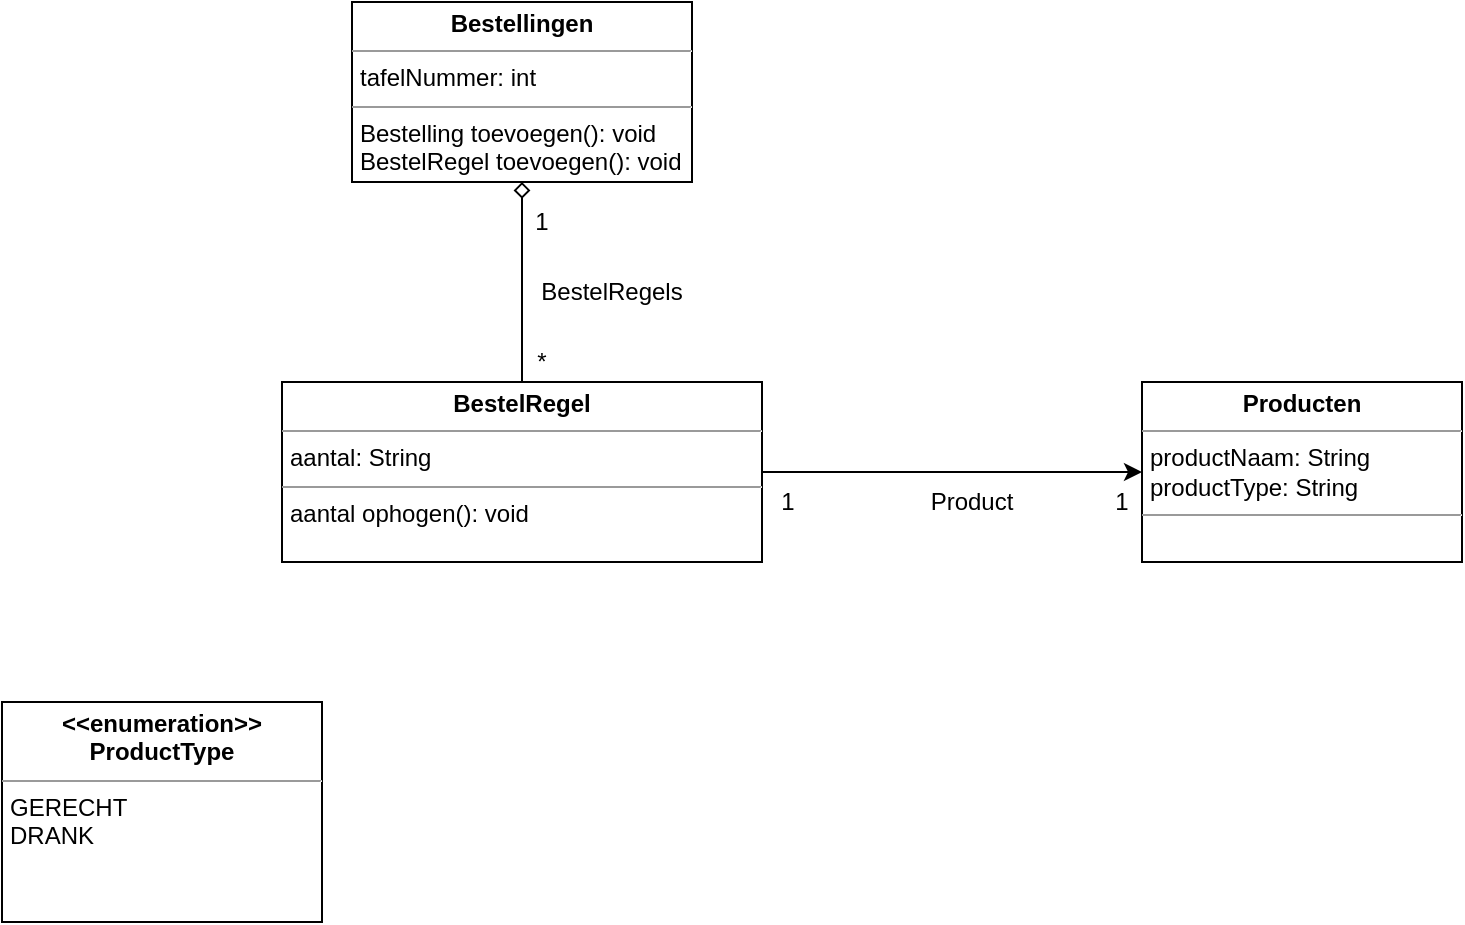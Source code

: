 <mxfile version="15.7.3" type="device"><diagram id="Dpo0BysFUHlEDQWHIDRA" name="Page-1"><mxGraphModel dx="1104" dy="765" grid="1" gridSize="10" guides="1" tooltips="1" connect="1" arrows="1" fold="1" page="1" pageScale="1" pageWidth="850" pageHeight="1100" math="0" shadow="0"><root><mxCell id="0"/><mxCell id="1" parent="0"/><mxCell id="QdfYRC2bH6grC0J3nf3h-10" style="edgeStyle=orthogonalEdgeStyle;rounded=0;orthogonalLoop=1;jettySize=auto;html=1;exitX=0.5;exitY=0;exitDx=0;exitDy=0;entryX=0.5;entryY=1;entryDx=0;entryDy=0;endArrow=diamond;endFill=0;" edge="1" parent="1" source="QdfYRC2bH6grC0J3nf3h-6" target="QdfYRC2bH6grC0J3nf3h-5"><mxGeometry relative="1" as="geometry"/></mxCell><mxCell id="QdfYRC2bH6grC0J3nf3h-5" value="&lt;p style=&quot;margin: 0px ; margin-top: 4px ; text-align: center&quot;&gt;&lt;b&gt;Bestellingen&lt;/b&gt;&lt;/p&gt;&lt;hr size=&quot;1&quot;&gt;&lt;p style=&quot;margin: 0px ; margin-left: 4px&quot;&gt;tafelNummer: int&lt;/p&gt;&lt;hr size=&quot;1&quot;&gt;&lt;p style=&quot;margin: 0px ; margin-left: 4px&quot;&gt;Bestelling toevoegen(): void&lt;/p&gt;&lt;p style=&quot;margin: 0px ; margin-left: 4px&quot;&gt;BestelRegel toevoegen(): void&lt;br&gt;&lt;/p&gt;" style="verticalAlign=top;align=left;overflow=fill;fontSize=12;fontFamily=Helvetica;html=1;" vertex="1" parent="1"><mxGeometry x="195" y="170" width="170" height="90" as="geometry"/></mxCell><mxCell id="QdfYRC2bH6grC0J3nf3h-11" style="edgeStyle=orthogonalEdgeStyle;rounded=0;orthogonalLoop=1;jettySize=auto;html=1;exitX=1;exitY=0.5;exitDx=0;exitDy=0;entryX=0;entryY=0.5;entryDx=0;entryDy=0;" edge="1" parent="1" source="QdfYRC2bH6grC0J3nf3h-6" target="QdfYRC2bH6grC0J3nf3h-7"><mxGeometry relative="1" as="geometry"/></mxCell><mxCell id="QdfYRC2bH6grC0J3nf3h-6" value="&lt;p style=&quot;margin: 0px ; margin-top: 4px ; text-align: center&quot;&gt;&lt;b&gt;BestelRegel&lt;/b&gt;&lt;/p&gt;&lt;hr size=&quot;1&quot;&gt;&lt;p style=&quot;margin: 0px ; margin-left: 4px&quot;&gt;aantal: String&lt;/p&gt;&lt;hr size=&quot;1&quot;&gt;&lt;p style=&quot;margin: 0px ; margin-left: 4px&quot;&gt;aantal ophogen(): void&lt;/p&gt;" style="verticalAlign=top;align=left;overflow=fill;fontSize=12;fontFamily=Helvetica;html=1;" vertex="1" parent="1"><mxGeometry x="160" y="360" width="240" height="90" as="geometry"/></mxCell><mxCell id="QdfYRC2bH6grC0J3nf3h-7" value="&lt;p style=&quot;margin: 0px ; margin-top: 4px ; text-align: center&quot;&gt;&lt;b&gt;Producten&lt;/b&gt;&lt;/p&gt;&lt;hr size=&quot;1&quot;&gt;&lt;p style=&quot;margin: 0px ; margin-left: 4px&quot;&gt;productNaam: String&lt;/p&gt;&lt;p style=&quot;margin: 0px ; margin-left: 4px&quot;&gt;productType: String&lt;/p&gt;&lt;hr size=&quot;1&quot;&gt;&lt;p style=&quot;margin: 0px ; margin-left: 4px&quot;&gt;&lt;br&gt;&lt;/p&gt;" style="verticalAlign=top;align=left;overflow=fill;fontSize=12;fontFamily=Helvetica;html=1;" vertex="1" parent="1"><mxGeometry x="590" y="360" width="160" height="90" as="geometry"/></mxCell><mxCell id="QdfYRC2bH6grC0J3nf3h-8" value="&lt;p style=&quot;margin: 0px ; margin-top: 4px ; text-align: center&quot;&gt;&lt;b&gt;&amp;lt;&amp;lt;enumeration&amp;gt;&amp;gt;&lt;br&gt;ProductType&lt;/b&gt;&lt;/p&gt;&lt;hr size=&quot;1&quot;&gt;&lt;p style=&quot;margin: 0px ; margin-left: 4px&quot;&gt;GERECHT&lt;/p&gt;&lt;p style=&quot;margin: 0px ; margin-left: 4px&quot;&gt;&lt;/p&gt;&lt;p style=&quot;margin: 0px ; margin-left: 4px&quot;&gt;DRANK&lt;/p&gt;" style="verticalAlign=top;align=left;overflow=fill;fontSize=12;fontFamily=Helvetica;html=1;" vertex="1" parent="1"><mxGeometry x="20" y="520" width="160" height="110" as="geometry"/></mxCell><mxCell id="QdfYRC2bH6grC0J3nf3h-12" value="1" style="text;html=1;strokeColor=none;fillColor=none;align=center;verticalAlign=middle;whiteSpace=wrap;rounded=0;" vertex="1" parent="1"><mxGeometry x="280" y="270" width="20" height="20" as="geometry"/></mxCell><mxCell id="QdfYRC2bH6grC0J3nf3h-13" value="*" style="text;html=1;strokeColor=none;fillColor=none;align=center;verticalAlign=middle;whiteSpace=wrap;rounded=0;" vertex="1" parent="1"><mxGeometry x="280" y="340" width="20" height="20" as="geometry"/></mxCell><mxCell id="QdfYRC2bH6grC0J3nf3h-15" value="1" style="text;html=1;strokeColor=none;fillColor=none;align=center;verticalAlign=middle;whiteSpace=wrap;rounded=0;" vertex="1" parent="1"><mxGeometry x="570" y="410" width="20" height="20" as="geometry"/></mxCell><mxCell id="QdfYRC2bH6grC0J3nf3h-16" value="1" style="text;html=1;strokeColor=none;fillColor=none;align=center;verticalAlign=middle;whiteSpace=wrap;rounded=0;" vertex="1" parent="1"><mxGeometry x="402.5" y="410" width="20" height="20" as="geometry"/></mxCell><mxCell id="QdfYRC2bH6grC0J3nf3h-17" value="BestelRegels" style="text;html=1;strokeColor=none;fillColor=none;align=center;verticalAlign=middle;whiteSpace=wrap;rounded=0;" vertex="1" parent="1"><mxGeometry x="280" y="300" width="90" height="30" as="geometry"/></mxCell><mxCell id="QdfYRC2bH6grC0J3nf3h-18" value="Product" style="text;html=1;strokeColor=none;fillColor=none;align=center;verticalAlign=middle;whiteSpace=wrap;rounded=0;" vertex="1" parent="1"><mxGeometry x="480" y="405" width="50" height="30" as="geometry"/></mxCell></root></mxGraphModel></diagram></mxfile>